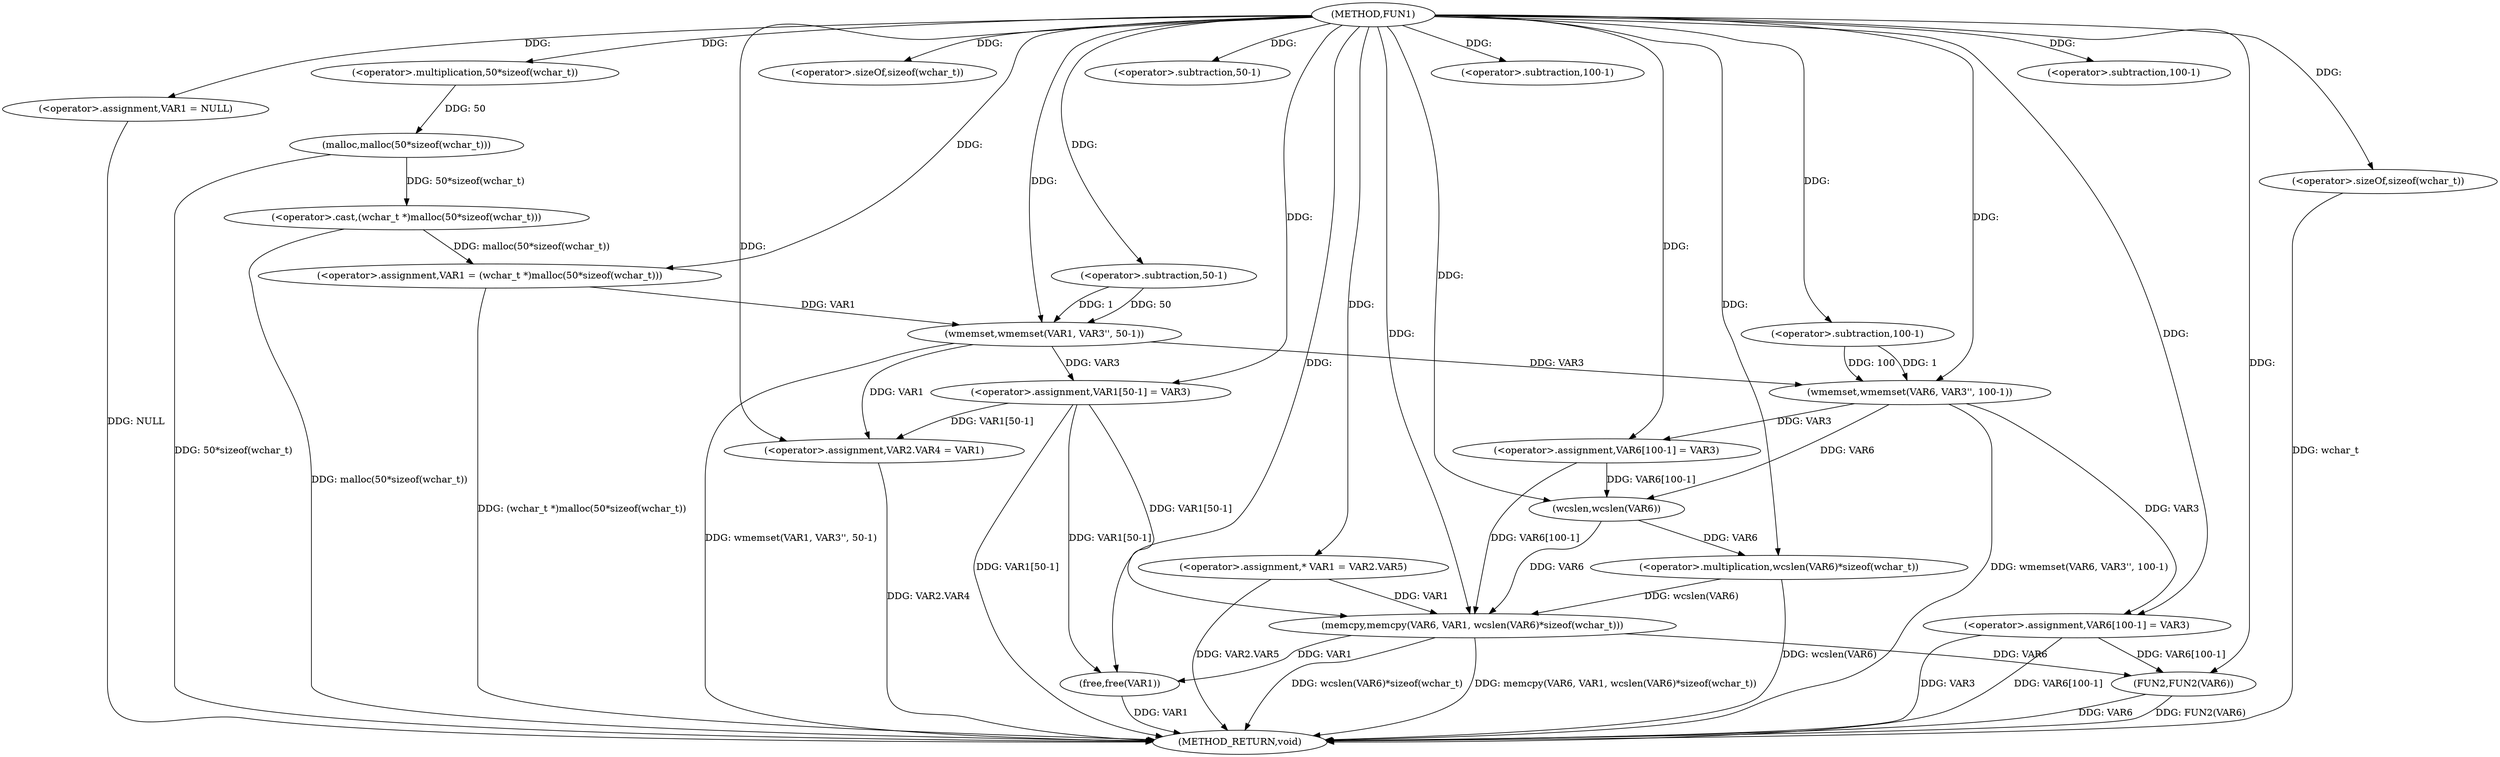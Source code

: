 digraph FUN1 {  
"1000100" [label = "(METHOD,FUN1)" ]
"1000175" [label = "(METHOD_RETURN,void)" ]
"1000104" [label = "(<operator>.assignment,VAR1 = NULL)" ]
"1000107" [label = "(<operator>.assignment,VAR1 = (wchar_t *)malloc(50*sizeof(wchar_t)))" ]
"1000109" [label = "(<operator>.cast,(wchar_t *)malloc(50*sizeof(wchar_t)))" ]
"1000111" [label = "(malloc,malloc(50*sizeof(wchar_t)))" ]
"1000112" [label = "(<operator>.multiplication,50*sizeof(wchar_t))" ]
"1000114" [label = "(<operator>.sizeOf,sizeof(wchar_t))" ]
"1000116" [label = "(wmemset,wmemset(VAR1, VAR3'', 50-1))" ]
"1000119" [label = "(<operator>.subtraction,50-1)" ]
"1000122" [label = "(<operator>.assignment,VAR1[50-1] = VAR3)" ]
"1000125" [label = "(<operator>.subtraction,50-1)" ]
"1000129" [label = "(<operator>.assignment,VAR2.VAR4 = VAR1)" ]
"1000136" [label = "(<operator>.assignment,* VAR1 = VAR2.VAR5)" ]
"1000143" [label = "(wmemset,wmemset(VAR6, VAR3'', 100-1))" ]
"1000146" [label = "(<operator>.subtraction,100-1)" ]
"1000149" [label = "(<operator>.assignment,VAR6[100-1] = VAR3)" ]
"1000152" [label = "(<operator>.subtraction,100-1)" ]
"1000156" [label = "(memcpy,memcpy(VAR6, VAR1, wcslen(VAR6)*sizeof(wchar_t)))" ]
"1000159" [label = "(<operator>.multiplication,wcslen(VAR6)*sizeof(wchar_t))" ]
"1000160" [label = "(wcslen,wcslen(VAR6))" ]
"1000162" [label = "(<operator>.sizeOf,sizeof(wchar_t))" ]
"1000164" [label = "(<operator>.assignment,VAR6[100-1] = VAR3)" ]
"1000167" [label = "(<operator>.subtraction,100-1)" ]
"1000171" [label = "(FUN2,FUN2(VAR6))" ]
"1000173" [label = "(free,free(VAR1))" ]
  "1000156" -> "1000175"  [ label = "DDG: wcslen(VAR6)*sizeof(wchar_t)"] 
  "1000171" -> "1000175"  [ label = "DDG: VAR6"] 
  "1000159" -> "1000175"  [ label = "DDG: wcslen(VAR6)"] 
  "1000122" -> "1000175"  [ label = "DDG: VAR1[50-1]"] 
  "1000111" -> "1000175"  [ label = "DDG: 50*sizeof(wchar_t)"] 
  "1000164" -> "1000175"  [ label = "DDG: VAR3"] 
  "1000164" -> "1000175"  [ label = "DDG: VAR6[100-1]"] 
  "1000129" -> "1000175"  [ label = "DDG: VAR2.VAR4"] 
  "1000143" -> "1000175"  [ label = "DDG: wmemset(VAR6, VAR3'', 100-1)"] 
  "1000171" -> "1000175"  [ label = "DDG: FUN2(VAR6)"] 
  "1000156" -> "1000175"  [ label = "DDG: memcpy(VAR6, VAR1, wcslen(VAR6)*sizeof(wchar_t))"] 
  "1000136" -> "1000175"  [ label = "DDG: VAR2.VAR5"] 
  "1000162" -> "1000175"  [ label = "DDG: wchar_t"] 
  "1000109" -> "1000175"  [ label = "DDG: malloc(50*sizeof(wchar_t))"] 
  "1000116" -> "1000175"  [ label = "DDG: wmemset(VAR1, VAR3'', 50-1)"] 
  "1000173" -> "1000175"  [ label = "DDG: VAR1"] 
  "1000104" -> "1000175"  [ label = "DDG: NULL"] 
  "1000107" -> "1000175"  [ label = "DDG: (wchar_t *)malloc(50*sizeof(wchar_t))"] 
  "1000100" -> "1000104"  [ label = "DDG: "] 
  "1000109" -> "1000107"  [ label = "DDG: malloc(50*sizeof(wchar_t))"] 
  "1000100" -> "1000107"  [ label = "DDG: "] 
  "1000111" -> "1000109"  [ label = "DDG: 50*sizeof(wchar_t)"] 
  "1000112" -> "1000111"  [ label = "DDG: 50"] 
  "1000100" -> "1000112"  [ label = "DDG: "] 
  "1000100" -> "1000114"  [ label = "DDG: "] 
  "1000107" -> "1000116"  [ label = "DDG: VAR1"] 
  "1000100" -> "1000116"  [ label = "DDG: "] 
  "1000119" -> "1000116"  [ label = "DDG: 50"] 
  "1000119" -> "1000116"  [ label = "DDG: 1"] 
  "1000100" -> "1000119"  [ label = "DDG: "] 
  "1000116" -> "1000122"  [ label = "DDG: VAR3"] 
  "1000100" -> "1000122"  [ label = "DDG: "] 
  "1000100" -> "1000125"  [ label = "DDG: "] 
  "1000116" -> "1000129"  [ label = "DDG: VAR1"] 
  "1000122" -> "1000129"  [ label = "DDG: VAR1[50-1]"] 
  "1000100" -> "1000129"  [ label = "DDG: "] 
  "1000100" -> "1000136"  [ label = "DDG: "] 
  "1000100" -> "1000143"  [ label = "DDG: "] 
  "1000116" -> "1000143"  [ label = "DDG: VAR3"] 
  "1000146" -> "1000143"  [ label = "DDG: 100"] 
  "1000146" -> "1000143"  [ label = "DDG: 1"] 
  "1000100" -> "1000146"  [ label = "DDG: "] 
  "1000143" -> "1000149"  [ label = "DDG: VAR3"] 
  "1000100" -> "1000149"  [ label = "DDG: "] 
  "1000100" -> "1000152"  [ label = "DDG: "] 
  "1000149" -> "1000156"  [ label = "DDG: VAR6[100-1]"] 
  "1000160" -> "1000156"  [ label = "DDG: VAR6"] 
  "1000100" -> "1000156"  [ label = "DDG: "] 
  "1000122" -> "1000156"  [ label = "DDG: VAR1[50-1]"] 
  "1000136" -> "1000156"  [ label = "DDG: VAR1"] 
  "1000159" -> "1000156"  [ label = "DDG: wcslen(VAR6)"] 
  "1000160" -> "1000159"  [ label = "DDG: VAR6"] 
  "1000143" -> "1000160"  [ label = "DDG: VAR6"] 
  "1000149" -> "1000160"  [ label = "DDG: VAR6[100-1]"] 
  "1000100" -> "1000160"  [ label = "DDG: "] 
  "1000100" -> "1000159"  [ label = "DDG: "] 
  "1000100" -> "1000162"  [ label = "DDG: "] 
  "1000100" -> "1000164"  [ label = "DDG: "] 
  "1000143" -> "1000164"  [ label = "DDG: VAR3"] 
  "1000100" -> "1000167"  [ label = "DDG: "] 
  "1000156" -> "1000171"  [ label = "DDG: VAR6"] 
  "1000164" -> "1000171"  [ label = "DDG: VAR6[100-1]"] 
  "1000100" -> "1000171"  [ label = "DDG: "] 
  "1000122" -> "1000173"  [ label = "DDG: VAR1[50-1]"] 
  "1000156" -> "1000173"  [ label = "DDG: VAR1"] 
  "1000100" -> "1000173"  [ label = "DDG: "] 
}
